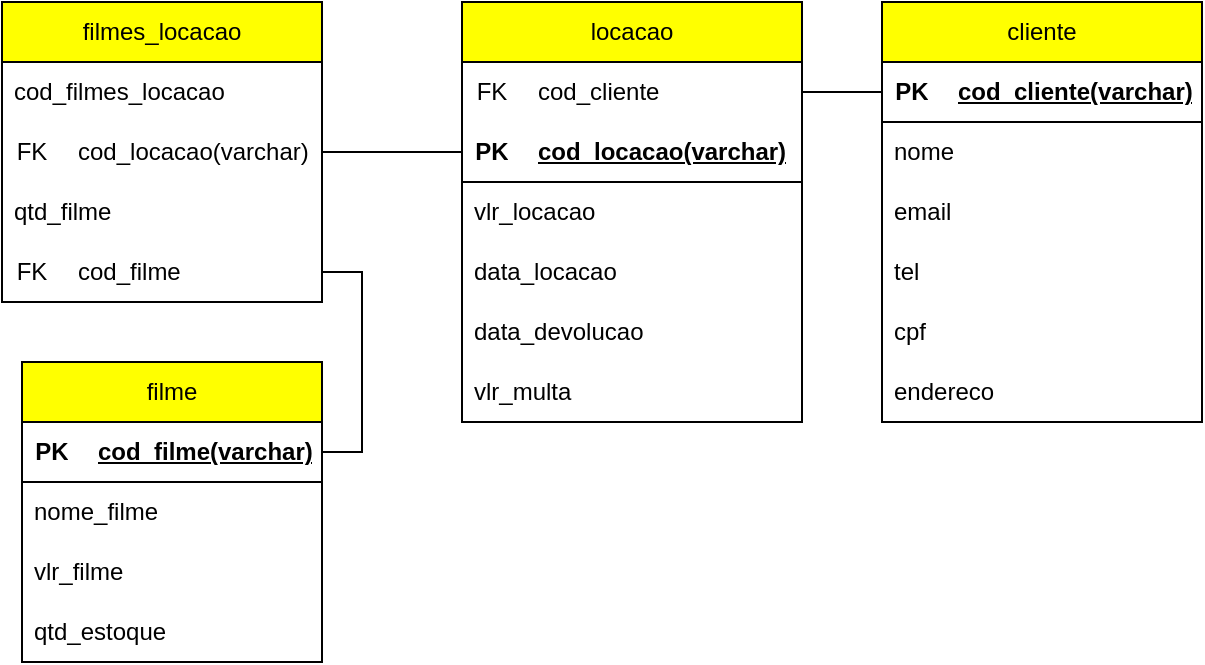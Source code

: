 <mxfile version="21.8.1" type="github">
  <diagram id="R2lEEEUBdFMjLlhIrx00" name="Page-1">
    <mxGraphModel dx="794" dy="734" grid="1" gridSize="10" guides="1" tooltips="1" connect="1" arrows="1" fold="1" page="1" pageScale="1" pageWidth="850" pageHeight="1100" math="0" shadow="0" extFonts="Permanent Marker^https://fonts.googleapis.com/css?family=Permanent+Marker">
      <root>
        <mxCell id="0" />
        <mxCell id="1" parent="0" />
        <mxCell id="8sBruQDU4nXfUa4fwqbi-1" value="locacao" style="swimlane;fontStyle=0;childLayout=stackLayout;horizontal=1;startSize=30;horizontalStack=0;resizeParent=1;resizeParentMax=0;resizeLast=0;collapsible=1;marginBottom=0;whiteSpace=wrap;html=1;fillColor=#FFFF00;" parent="1" vertex="1">
          <mxGeometry x="310" y="120" width="170" height="210" as="geometry" />
        </mxCell>
        <mxCell id="2U8WlHuwK6AcQXWG3ziV-9" value="" style="shape=table;startSize=0;container=1;collapsible=1;childLayout=tableLayout;fixedRows=1;rowLines=0;fontStyle=0;align=center;resizeLast=1;strokeColor=none;fillColor=none;collapsible=0;" vertex="1" parent="8sBruQDU4nXfUa4fwqbi-1">
          <mxGeometry y="30" width="170" height="30" as="geometry" />
        </mxCell>
        <mxCell id="2U8WlHuwK6AcQXWG3ziV-10" value="" style="shape=tableRow;horizontal=0;startSize=0;swimlaneHead=0;swimlaneBody=0;fillColor=none;collapsible=0;dropTarget=0;points=[[0,0.5],[1,0.5]];portConstraint=eastwest;top=0;left=0;right=0;bottom=0;" vertex="1" parent="2U8WlHuwK6AcQXWG3ziV-9">
          <mxGeometry width="170" height="30" as="geometry" />
        </mxCell>
        <mxCell id="2U8WlHuwK6AcQXWG3ziV-11" value="FK" style="shape=partialRectangle;connectable=0;fillColor=none;top=0;left=0;bottom=0;right=0;fontStyle=0;overflow=hidden;whiteSpace=wrap;html=1;" vertex="1" parent="2U8WlHuwK6AcQXWG3ziV-10">
          <mxGeometry width="30" height="30" as="geometry">
            <mxRectangle width="30" height="30" as="alternateBounds" />
          </mxGeometry>
        </mxCell>
        <mxCell id="2U8WlHuwK6AcQXWG3ziV-12" value="cod_cliente" style="shape=partialRectangle;connectable=0;fillColor=none;top=0;left=0;bottom=0;right=0;align=left;spacingLeft=6;fontStyle=0;overflow=hidden;whiteSpace=wrap;html=1;" vertex="1" parent="2U8WlHuwK6AcQXWG3ziV-10">
          <mxGeometry x="30" width="140" height="30" as="geometry">
            <mxRectangle width="140" height="30" as="alternateBounds" />
          </mxGeometry>
        </mxCell>
        <mxCell id="2U8WlHuwK6AcQXWG3ziV-13" value="" style="shape=table;startSize=0;container=1;collapsible=1;childLayout=tableLayout;fixedRows=1;rowLines=0;fontStyle=0;align=center;resizeLast=1;strokeColor=none;fillColor=none;collapsible=0;" vertex="1" parent="8sBruQDU4nXfUa4fwqbi-1">
          <mxGeometry y="60" width="170" height="30" as="geometry" />
        </mxCell>
        <mxCell id="2U8WlHuwK6AcQXWG3ziV-14" value="" style="shape=tableRow;horizontal=0;startSize=0;swimlaneHead=0;swimlaneBody=0;fillColor=none;collapsible=0;dropTarget=0;points=[[0,0.5],[1,0.5]];portConstraint=eastwest;top=0;left=0;right=0;bottom=1;" vertex="1" parent="2U8WlHuwK6AcQXWG3ziV-13">
          <mxGeometry width="170" height="30" as="geometry" />
        </mxCell>
        <mxCell id="2U8WlHuwK6AcQXWG3ziV-15" value="PK" style="shape=partialRectangle;connectable=0;fillColor=none;top=0;left=0;bottom=0;right=0;fontStyle=1;overflow=hidden;whiteSpace=wrap;html=1;" vertex="1" parent="2U8WlHuwK6AcQXWG3ziV-14">
          <mxGeometry width="30" height="30" as="geometry">
            <mxRectangle width="30" height="30" as="alternateBounds" />
          </mxGeometry>
        </mxCell>
        <mxCell id="2U8WlHuwK6AcQXWG3ziV-16" value="cod_locacao(varchar)" style="shape=partialRectangle;connectable=0;fillColor=none;top=0;left=0;bottom=0;right=0;align=left;spacingLeft=6;fontStyle=5;overflow=hidden;whiteSpace=wrap;html=1;" vertex="1" parent="2U8WlHuwK6AcQXWG3ziV-14">
          <mxGeometry x="30" width="140" height="30" as="geometry">
            <mxRectangle width="140" height="30" as="alternateBounds" />
          </mxGeometry>
        </mxCell>
        <mxCell id="8sBruQDU4nXfUa4fwqbi-20" value="vlr_locacao" style="text;strokeColor=none;fillColor=none;align=left;verticalAlign=middle;spacingLeft=4;spacingRight=4;overflow=hidden;points=[[0,0.5],[1,0.5]];portConstraint=eastwest;rotatable=0;whiteSpace=wrap;html=1;" parent="8sBruQDU4nXfUa4fwqbi-1" vertex="1">
          <mxGeometry y="90" width="170" height="30" as="geometry" />
        </mxCell>
        <mxCell id="8sBruQDU4nXfUa4fwqbi-21" value="data_locacao" style="text;strokeColor=none;fillColor=none;align=left;verticalAlign=middle;spacingLeft=4;spacingRight=4;overflow=hidden;points=[[0,0.5],[1,0.5]];portConstraint=eastwest;rotatable=0;whiteSpace=wrap;html=1;" parent="8sBruQDU4nXfUa4fwqbi-1" vertex="1">
          <mxGeometry y="120" width="170" height="30" as="geometry" />
        </mxCell>
        <mxCell id="8sBruQDU4nXfUa4fwqbi-22" value="data_devolucao" style="text;strokeColor=none;fillColor=none;align=left;verticalAlign=middle;spacingLeft=4;spacingRight=4;overflow=hidden;points=[[0,0.5],[1,0.5]];portConstraint=eastwest;rotatable=0;whiteSpace=wrap;html=1;" parent="8sBruQDU4nXfUa4fwqbi-1" vertex="1">
          <mxGeometry y="150" width="170" height="30" as="geometry" />
        </mxCell>
        <mxCell id="8sBruQDU4nXfUa4fwqbi-28" value="vlr_multa" style="text;strokeColor=none;fillColor=none;align=left;verticalAlign=middle;spacingLeft=4;spacingRight=4;overflow=hidden;points=[[0,0.5],[1,0.5]];portConstraint=eastwest;rotatable=0;whiteSpace=wrap;html=1;" parent="8sBruQDU4nXfUa4fwqbi-1" vertex="1">
          <mxGeometry y="180" width="170" height="30" as="geometry" />
        </mxCell>
        <mxCell id="8sBruQDU4nXfUa4fwqbi-5" value="filme" style="swimlane;fontStyle=0;childLayout=stackLayout;horizontal=1;startSize=30;horizontalStack=0;resizeParent=1;resizeParentMax=0;resizeLast=0;collapsible=1;marginBottom=0;whiteSpace=wrap;html=1;fillColor=#FFFF00;" parent="1" vertex="1">
          <mxGeometry x="90" y="300" width="150" height="150" as="geometry" />
        </mxCell>
        <mxCell id="2U8WlHuwK6AcQXWG3ziV-25" value="" style="shape=table;startSize=0;container=1;collapsible=1;childLayout=tableLayout;fixedRows=1;rowLines=0;fontStyle=0;align=center;resizeLast=1;strokeColor=none;fillColor=none;collapsible=0;" vertex="1" parent="8sBruQDU4nXfUa4fwqbi-5">
          <mxGeometry y="30" width="150" height="30" as="geometry" />
        </mxCell>
        <mxCell id="2U8WlHuwK6AcQXWG3ziV-26" value="" style="shape=tableRow;horizontal=0;startSize=0;swimlaneHead=0;swimlaneBody=0;fillColor=none;collapsible=0;dropTarget=0;points=[[0,0.5],[1,0.5]];portConstraint=eastwest;top=0;left=0;right=0;bottom=1;" vertex="1" parent="2U8WlHuwK6AcQXWG3ziV-25">
          <mxGeometry width="150" height="30" as="geometry" />
        </mxCell>
        <mxCell id="2U8WlHuwK6AcQXWG3ziV-27" value="PK" style="shape=partialRectangle;connectable=0;fillColor=none;top=0;left=0;bottom=0;right=0;fontStyle=1;overflow=hidden;whiteSpace=wrap;html=1;" vertex="1" parent="2U8WlHuwK6AcQXWG3ziV-26">
          <mxGeometry width="30" height="30" as="geometry">
            <mxRectangle width="30" height="30" as="alternateBounds" />
          </mxGeometry>
        </mxCell>
        <mxCell id="2U8WlHuwK6AcQXWG3ziV-28" value="cod_filme(varchar)" style="shape=partialRectangle;connectable=0;fillColor=none;top=0;left=0;bottom=0;right=0;align=left;spacingLeft=6;fontStyle=5;overflow=hidden;whiteSpace=wrap;html=1;" vertex="1" parent="2U8WlHuwK6AcQXWG3ziV-26">
          <mxGeometry x="30" width="120" height="30" as="geometry">
            <mxRectangle width="120" height="30" as="alternateBounds" />
          </mxGeometry>
        </mxCell>
        <mxCell id="8sBruQDU4nXfUa4fwqbi-7" value="nome_filme" style="text;strokeColor=none;fillColor=none;align=left;verticalAlign=middle;spacingLeft=4;spacingRight=4;overflow=hidden;points=[[0,0.5],[1,0.5]];portConstraint=eastwest;rotatable=0;whiteSpace=wrap;html=1;" parent="8sBruQDU4nXfUa4fwqbi-5" vertex="1">
          <mxGeometry y="60" width="150" height="30" as="geometry" />
        </mxCell>
        <mxCell id="8sBruQDU4nXfUa4fwqbi-8" value="vlr_filme" style="text;strokeColor=none;fillColor=none;align=left;verticalAlign=middle;spacingLeft=4;spacingRight=4;overflow=hidden;points=[[0,0.5],[1,0.5]];portConstraint=eastwest;rotatable=0;whiteSpace=wrap;html=1;" parent="8sBruQDU4nXfUa4fwqbi-5" vertex="1">
          <mxGeometry y="90" width="150" height="30" as="geometry" />
        </mxCell>
        <mxCell id="8sBruQDU4nXfUa4fwqbi-27" value="qtd_estoque" style="text;strokeColor=none;fillColor=none;align=left;verticalAlign=middle;spacingLeft=4;spacingRight=4;overflow=hidden;points=[[0,0.5],[1,0.5]];portConstraint=eastwest;rotatable=0;whiteSpace=wrap;html=1;" parent="8sBruQDU4nXfUa4fwqbi-5" vertex="1">
          <mxGeometry y="120" width="150" height="30" as="geometry" />
        </mxCell>
        <mxCell id="8sBruQDU4nXfUa4fwqbi-9" value="cliente" style="swimlane;fontStyle=0;childLayout=stackLayout;horizontal=1;startSize=30;horizontalStack=0;resizeParent=1;resizeParentMax=0;resizeLast=0;collapsible=1;marginBottom=0;whiteSpace=wrap;html=1;fillColor=#FFFF00;" parent="1" vertex="1">
          <mxGeometry x="520" y="120" width="160" height="210" as="geometry" />
        </mxCell>
        <mxCell id="2U8WlHuwK6AcQXWG3ziV-1" value="" style="shape=table;startSize=0;container=1;collapsible=1;childLayout=tableLayout;fixedRows=1;rowLines=0;fontStyle=0;align=center;resizeLast=1;strokeColor=none;fillColor=none;collapsible=0;" vertex="1" parent="8sBruQDU4nXfUa4fwqbi-9">
          <mxGeometry y="30" width="160" height="30" as="geometry" />
        </mxCell>
        <mxCell id="2U8WlHuwK6AcQXWG3ziV-2" value="" style="shape=tableRow;horizontal=0;startSize=0;swimlaneHead=0;swimlaneBody=0;fillColor=none;collapsible=0;dropTarget=0;points=[[0,0.5],[1,0.5]];portConstraint=eastwest;top=0;left=0;right=0;bottom=1;" vertex="1" parent="2U8WlHuwK6AcQXWG3ziV-1">
          <mxGeometry width="160" height="30" as="geometry" />
        </mxCell>
        <mxCell id="2U8WlHuwK6AcQXWG3ziV-3" value="PK" style="shape=partialRectangle;connectable=0;fillColor=none;top=0;left=0;bottom=0;right=0;fontStyle=1;overflow=hidden;whiteSpace=wrap;html=1;" vertex="1" parent="2U8WlHuwK6AcQXWG3ziV-2">
          <mxGeometry width="30" height="30" as="geometry">
            <mxRectangle width="30" height="30" as="alternateBounds" />
          </mxGeometry>
        </mxCell>
        <mxCell id="2U8WlHuwK6AcQXWG3ziV-4" value="cod_cliente(varchar)" style="shape=partialRectangle;connectable=0;fillColor=none;top=0;left=0;bottom=0;right=0;align=left;spacingLeft=6;fontStyle=5;overflow=hidden;whiteSpace=wrap;html=1;" vertex="1" parent="2U8WlHuwK6AcQXWG3ziV-2">
          <mxGeometry x="30" width="130" height="30" as="geometry">
            <mxRectangle width="130" height="30" as="alternateBounds" />
          </mxGeometry>
        </mxCell>
        <mxCell id="8sBruQDU4nXfUa4fwqbi-11" value="nome" style="text;strokeColor=none;fillColor=none;align=left;verticalAlign=middle;spacingLeft=4;spacingRight=4;overflow=hidden;points=[[0,0.5],[1,0.5]];portConstraint=eastwest;rotatable=0;whiteSpace=wrap;html=1;" parent="8sBruQDU4nXfUa4fwqbi-9" vertex="1">
          <mxGeometry y="60" width="160" height="30" as="geometry" />
        </mxCell>
        <mxCell id="8sBruQDU4nXfUa4fwqbi-12" value="email" style="text;strokeColor=none;fillColor=none;align=left;verticalAlign=middle;spacingLeft=4;spacingRight=4;overflow=hidden;points=[[0,0.5],[1,0.5]];portConstraint=eastwest;rotatable=0;whiteSpace=wrap;html=1;" parent="8sBruQDU4nXfUa4fwqbi-9" vertex="1">
          <mxGeometry y="90" width="160" height="30" as="geometry" />
        </mxCell>
        <mxCell id="8sBruQDU4nXfUa4fwqbi-23" value="tel" style="text;strokeColor=none;fillColor=none;align=left;verticalAlign=middle;spacingLeft=4;spacingRight=4;overflow=hidden;points=[[0,0.5],[1,0.5]];portConstraint=eastwest;rotatable=0;whiteSpace=wrap;html=1;" parent="8sBruQDU4nXfUa4fwqbi-9" vertex="1">
          <mxGeometry y="120" width="160" height="30" as="geometry" />
        </mxCell>
        <mxCell id="8sBruQDU4nXfUa4fwqbi-24" value="cpf" style="text;strokeColor=none;fillColor=none;align=left;verticalAlign=middle;spacingLeft=4;spacingRight=4;overflow=hidden;points=[[0,0.5],[1,0.5]];portConstraint=eastwest;rotatable=0;whiteSpace=wrap;html=1;" parent="8sBruQDU4nXfUa4fwqbi-9" vertex="1">
          <mxGeometry y="150" width="160" height="30" as="geometry" />
        </mxCell>
        <mxCell id="8sBruQDU4nXfUa4fwqbi-25" value="endereco" style="text;strokeColor=none;fillColor=none;align=left;verticalAlign=middle;spacingLeft=4;spacingRight=4;overflow=hidden;points=[[0,0.5],[1,0.5]];portConstraint=eastwest;rotatable=0;whiteSpace=wrap;html=1;" parent="8sBruQDU4nXfUa4fwqbi-9" vertex="1">
          <mxGeometry y="180" width="160" height="30" as="geometry" />
        </mxCell>
        <mxCell id="8sBruQDU4nXfUa4fwqbi-13" value="filmes_locacao" style="swimlane;fontStyle=0;childLayout=stackLayout;horizontal=1;startSize=30;horizontalStack=0;resizeParent=1;resizeParentMax=0;resizeLast=0;collapsible=1;marginBottom=0;whiteSpace=wrap;html=1;fillColor=#FFFF00;" parent="1" vertex="1">
          <mxGeometry x="80" y="120" width="160" height="150" as="geometry" />
        </mxCell>
        <mxCell id="8sBruQDU4nXfUa4fwqbi-14" value="cod_filmes_locacao" style="text;strokeColor=none;fillColor=none;align=left;verticalAlign=middle;spacingLeft=4;spacingRight=4;overflow=hidden;points=[[0,0.5],[1,0.5]];portConstraint=eastwest;rotatable=0;whiteSpace=wrap;html=1;" parent="8sBruQDU4nXfUa4fwqbi-13" vertex="1">
          <mxGeometry y="30" width="160" height="30" as="geometry" />
        </mxCell>
        <mxCell id="2U8WlHuwK6AcQXWG3ziV-17" value="" style="shape=table;startSize=0;container=1;collapsible=1;childLayout=tableLayout;fixedRows=1;rowLines=0;fontStyle=0;align=center;resizeLast=1;strokeColor=none;fillColor=none;collapsible=0;" vertex="1" parent="8sBruQDU4nXfUa4fwqbi-13">
          <mxGeometry y="60" width="160" height="30" as="geometry" />
        </mxCell>
        <mxCell id="2U8WlHuwK6AcQXWG3ziV-18" value="" style="shape=tableRow;horizontal=0;startSize=0;swimlaneHead=0;swimlaneBody=0;fillColor=none;collapsible=0;dropTarget=0;points=[[0,0.5],[1,0.5]];portConstraint=eastwest;top=0;left=0;right=0;bottom=0;" vertex="1" parent="2U8WlHuwK6AcQXWG3ziV-17">
          <mxGeometry width="160" height="30" as="geometry" />
        </mxCell>
        <mxCell id="2U8WlHuwK6AcQXWG3ziV-19" value="FK" style="shape=partialRectangle;connectable=0;fillColor=none;top=0;left=0;bottom=0;right=0;fontStyle=0;overflow=hidden;whiteSpace=wrap;html=1;" vertex="1" parent="2U8WlHuwK6AcQXWG3ziV-18">
          <mxGeometry width="30" height="30" as="geometry">
            <mxRectangle width="30" height="30" as="alternateBounds" />
          </mxGeometry>
        </mxCell>
        <mxCell id="2U8WlHuwK6AcQXWG3ziV-20" value="cod_locacao(varchar)" style="shape=partialRectangle;connectable=0;fillColor=none;top=0;left=0;bottom=0;right=0;align=left;spacingLeft=6;fontStyle=0;overflow=hidden;whiteSpace=wrap;html=1;" vertex="1" parent="2U8WlHuwK6AcQXWG3ziV-18">
          <mxGeometry x="30" width="130" height="30" as="geometry">
            <mxRectangle width="130" height="30" as="alternateBounds" />
          </mxGeometry>
        </mxCell>
        <mxCell id="8sBruQDU4nXfUa4fwqbi-26" value="qtd_filme" style="text;strokeColor=none;fillColor=none;align=left;verticalAlign=middle;spacingLeft=4;spacingRight=4;overflow=hidden;points=[[0,0.5],[1,0.5]];portConstraint=eastwest;rotatable=0;whiteSpace=wrap;html=1;" parent="8sBruQDU4nXfUa4fwqbi-13" vertex="1">
          <mxGeometry y="90" width="160" height="30" as="geometry" />
        </mxCell>
        <mxCell id="2U8WlHuwK6AcQXWG3ziV-21" value="" style="shape=table;startSize=0;container=1;collapsible=1;childLayout=tableLayout;fixedRows=1;rowLines=0;fontStyle=0;align=center;resizeLast=1;strokeColor=none;fillColor=none;collapsible=0;" vertex="1" parent="8sBruQDU4nXfUa4fwqbi-13">
          <mxGeometry y="120" width="160" height="30" as="geometry" />
        </mxCell>
        <mxCell id="2U8WlHuwK6AcQXWG3ziV-22" value="" style="shape=tableRow;horizontal=0;startSize=0;swimlaneHead=0;swimlaneBody=0;fillColor=none;collapsible=0;dropTarget=0;points=[[0,0.5],[1,0.5]];portConstraint=eastwest;top=0;left=0;right=0;bottom=0;" vertex="1" parent="2U8WlHuwK6AcQXWG3ziV-21">
          <mxGeometry width="160" height="30" as="geometry" />
        </mxCell>
        <mxCell id="2U8WlHuwK6AcQXWG3ziV-23" value="FK" style="shape=partialRectangle;connectable=0;fillColor=none;top=0;left=0;bottom=0;right=0;fontStyle=0;overflow=hidden;whiteSpace=wrap;html=1;" vertex="1" parent="2U8WlHuwK6AcQXWG3ziV-22">
          <mxGeometry width="30" height="30" as="geometry">
            <mxRectangle width="30" height="30" as="alternateBounds" />
          </mxGeometry>
        </mxCell>
        <mxCell id="2U8WlHuwK6AcQXWG3ziV-24" value="cod_filme" style="shape=partialRectangle;connectable=0;fillColor=none;top=0;left=0;bottom=0;right=0;align=left;spacingLeft=6;fontStyle=0;overflow=hidden;whiteSpace=wrap;html=1;" vertex="1" parent="2U8WlHuwK6AcQXWG3ziV-22">
          <mxGeometry x="30" width="130" height="30" as="geometry">
            <mxRectangle width="130" height="30" as="alternateBounds" />
          </mxGeometry>
        </mxCell>
        <mxCell id="8sBruQDU4nXfUa4fwqbi-17" value="" style="endArrow=none;html=1;rounded=0;edgeStyle=orthogonalEdgeStyle;" parent="1" source="2U8WlHuwK6AcQXWG3ziV-18" target="2U8WlHuwK6AcQXWG3ziV-14" edge="1">
          <mxGeometry width="50" height="50" relative="1" as="geometry">
            <mxPoint x="210" y="185" as="sourcePoint" />
            <mxPoint x="280" y="195" as="targetPoint" />
          </mxGeometry>
        </mxCell>
        <mxCell id="8sBruQDU4nXfUa4fwqbi-18" value="" style="endArrow=none;html=1;rounded=0;edgeStyle=orthogonalEdgeStyle;" parent="1" source="2U8WlHuwK6AcQXWG3ziV-22" target="2U8WlHuwK6AcQXWG3ziV-26" edge="1">
          <mxGeometry width="50" height="50" relative="1" as="geometry">
            <mxPoint x="210" y="215" as="sourcePoint" />
            <mxPoint x="80" y="365" as="targetPoint" />
            <Array as="points">
              <mxPoint x="260" y="255" />
              <mxPoint x="260" y="345" />
            </Array>
          </mxGeometry>
        </mxCell>
        <mxCell id="8sBruQDU4nXfUa4fwqbi-19" value="" style="endArrow=none;html=1;rounded=0;edgeStyle=orthogonalEdgeStyle;" parent="1" source="2U8WlHuwK6AcQXWG3ziV-10" target="2U8WlHuwK6AcQXWG3ziV-2" edge="1">
          <mxGeometry width="50" height="50" relative="1" as="geometry">
            <mxPoint x="410" y="185" as="sourcePoint" />
            <mxPoint x="510" y="165" as="targetPoint" />
          </mxGeometry>
        </mxCell>
      </root>
    </mxGraphModel>
  </diagram>
</mxfile>
